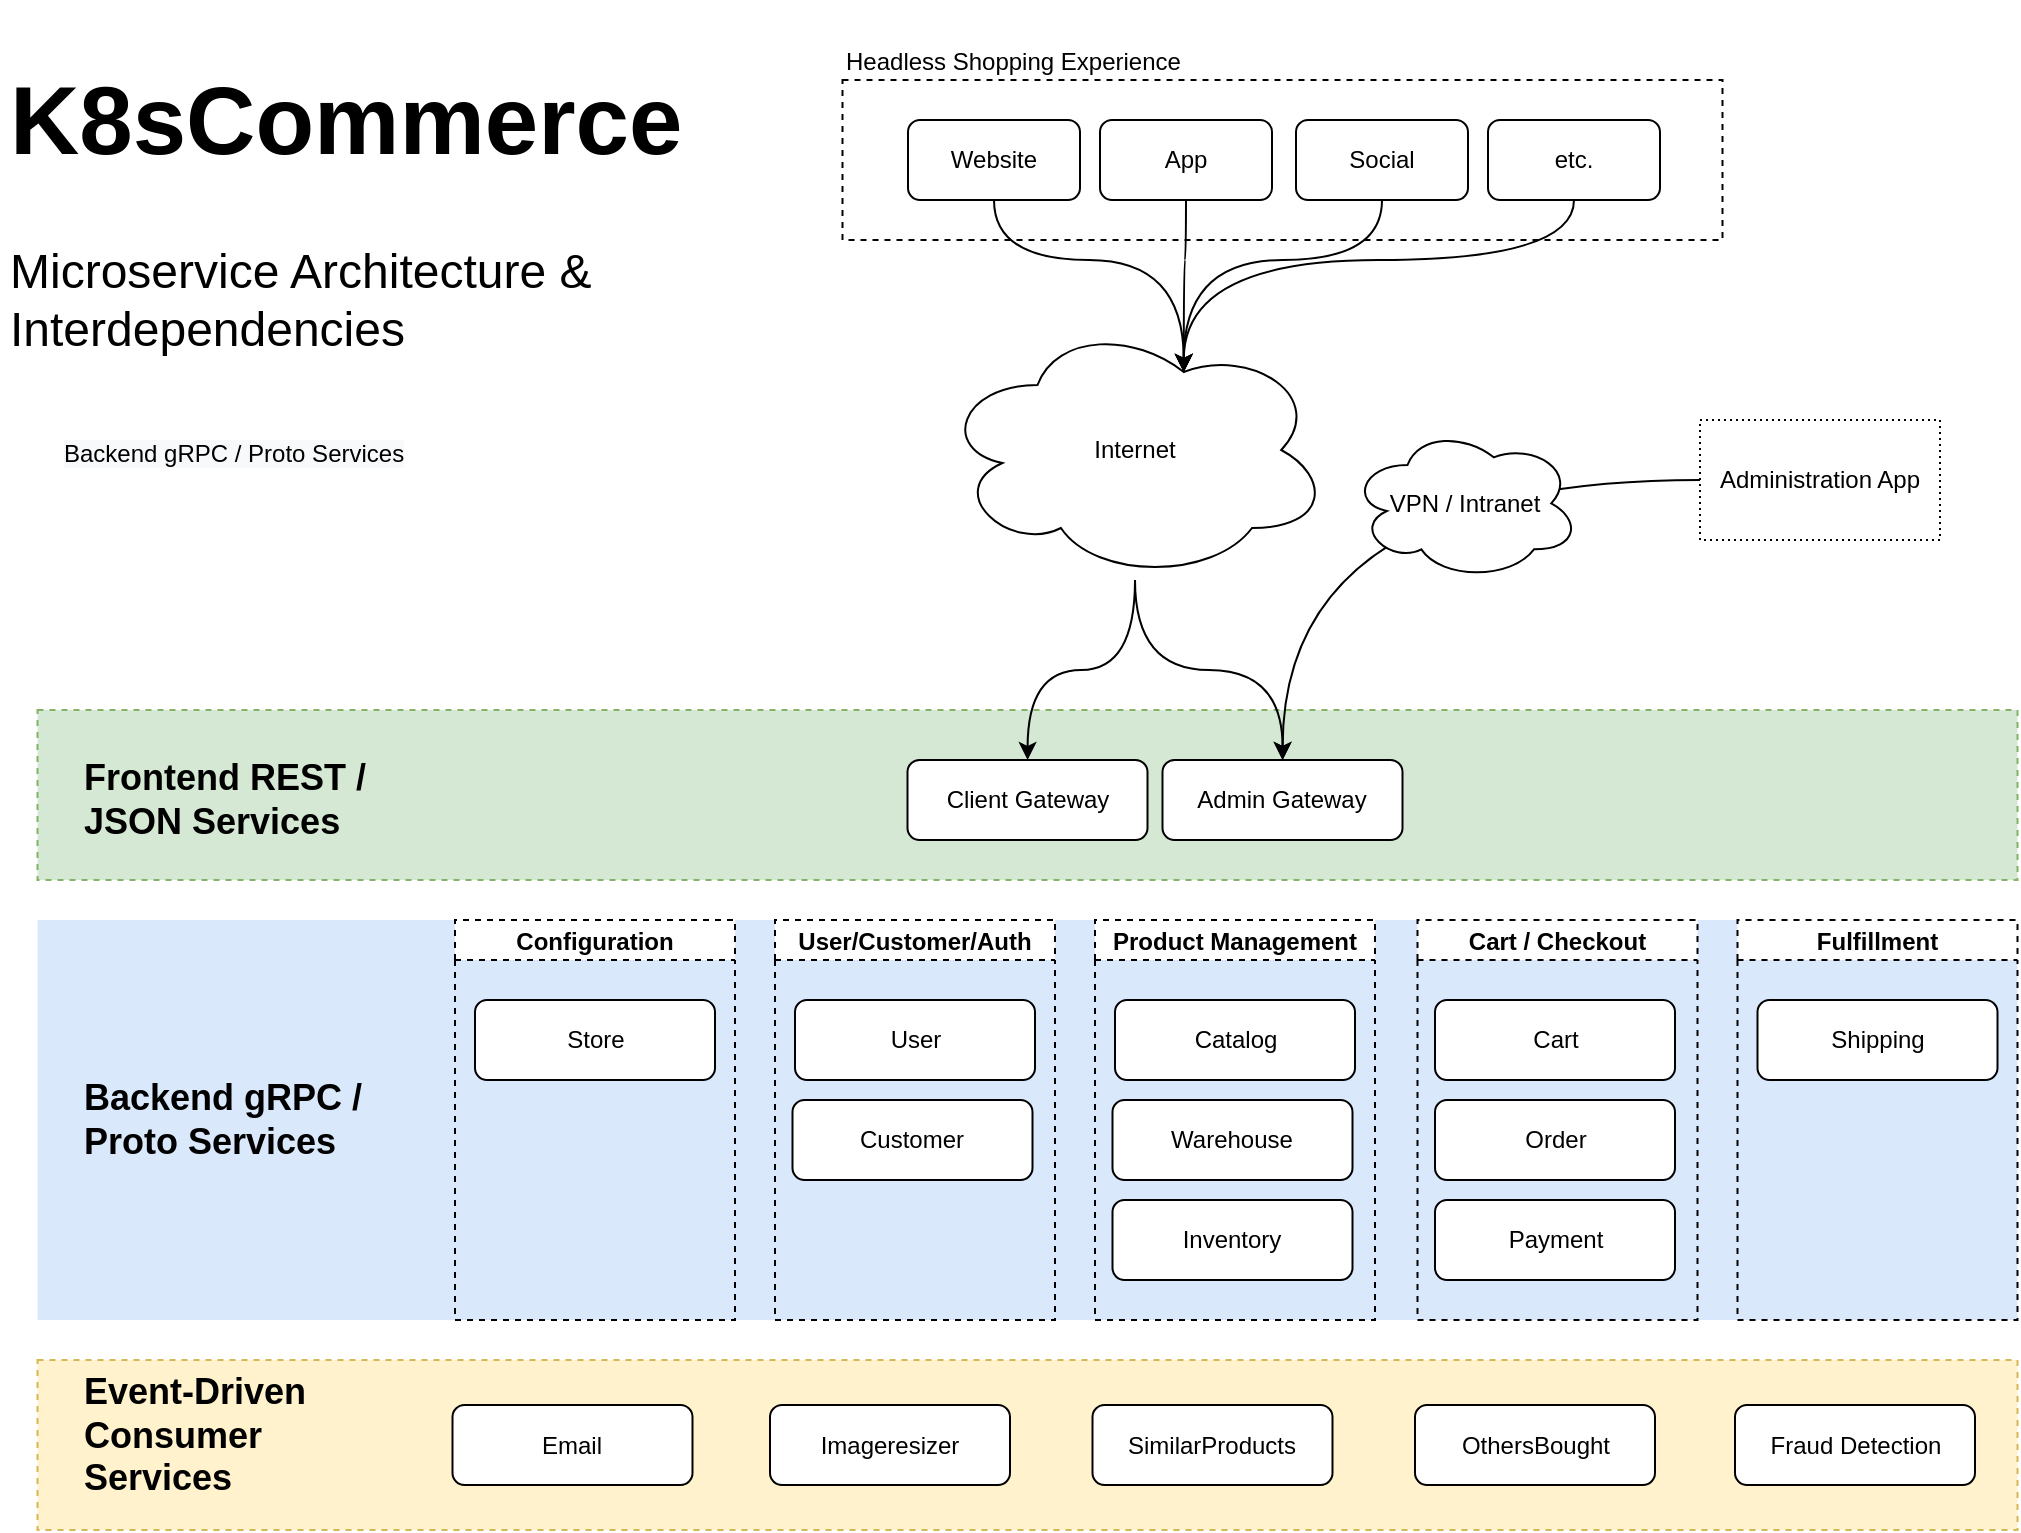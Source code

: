 <mxfile version="16.6.4" type="device"><diagram id="n2PtTuMPgU5_ytIdfK2R" name="Page-1"><mxGraphModel dx="1554" dy="973" grid="1" gridSize="10" guides="1" tooltips="1" connect="1" arrows="1" fold="1" page="1" pageScale="1" pageWidth="1100" pageHeight="850" math="0" shadow="0"><root><mxCell id="0"/><mxCell id="1" parent="0"/><mxCell id="ToqElmNW3oI_LHZmRbty-29" value="" style="whiteSpace=wrap;html=1;rounded=0;dashed=1;fontSize=12;fillColor=#fff2cc;align=left;labelPosition=center;verticalLabelPosition=top;verticalAlign=bottom;textDirection=ltr;horizontal=1;strokeColor=#d6b656;" vertex="1" parent="1"><mxGeometry x="48.75" y="680" width="990" height="85" as="geometry"/></mxCell><mxCell id="ToqElmNW3oI_LHZmRbty-18" value="" style="whiteSpace=wrap;html=1;rounded=0;dashed=1;fontSize=12;fillColor=#dae8fc;align=left;labelPosition=center;verticalLabelPosition=top;verticalAlign=bottom;textDirection=ltr;horizontal=1;strokeColor=none;collapsible=0;" vertex="1" parent="1"><mxGeometry x="48.75" y="460" width="990" height="200" as="geometry"/></mxCell><mxCell id="ToqElmNW3oI_LHZmRbty-15" value="" style="whiteSpace=wrap;html=1;rounded=0;dashed=1;fontSize=12;fillColor=#d5e8d4;align=left;labelPosition=center;verticalLabelPosition=top;verticalAlign=bottom;textDirection=ltr;horizontal=1;strokeColor=#82b366;" vertex="1" parent="1"><mxGeometry x="48.75" y="355" width="990" height="85" as="geometry"/></mxCell><mxCell id="LZaPYS1wsYShbYbUkvOJ-94" value="&lt;span style=&quot;&quot;&gt;Headless Shopping Experience&lt;/span&gt;" style="whiteSpace=wrap;html=1;rounded=0;dashed=1;fontSize=12;fillColor=none;align=left;labelPosition=center;verticalLabelPosition=top;verticalAlign=bottom;textDirection=ltr;horizontal=1;" parent="1" vertex="1"><mxGeometry x="451.25" y="40" width="440" height="80" as="geometry"/></mxCell><mxCell id="LZaPYS1wsYShbYbUkvOJ-1" value="Client Gateway" style="rounded=1;whiteSpace=wrap;html=1;" parent="1" vertex="1"><mxGeometry x="483.75" y="380" width="120" height="40" as="geometry"/></mxCell><mxCell id="LZaPYS1wsYShbYbUkvOJ-4" style="edgeStyle=orthogonalEdgeStyle;orthogonalLoop=1;jettySize=auto;html=1;rounded=1;curved=1;" parent="1" source="LZaPYS1wsYShbYbUkvOJ-2" target="LZaPYS1wsYShbYbUkvOJ-1" edge="1"><mxGeometry relative="1" as="geometry"/></mxCell><mxCell id="LZaPYS1wsYShbYbUkvOJ-5" style="edgeStyle=orthogonalEdgeStyle;orthogonalLoop=1;jettySize=auto;html=1;rounded=1;curved=1;" parent="1" source="LZaPYS1wsYShbYbUkvOJ-2" target="LZaPYS1wsYShbYbUkvOJ-3" edge="1"><mxGeometry relative="1" as="geometry"><mxPoint x="855" y="360" as="targetPoint"/></mxGeometry></mxCell><mxCell id="LZaPYS1wsYShbYbUkvOJ-2" value="Internet" style="ellipse;shape=cloud;whiteSpace=wrap;html=1;rounded=1;" parent="1" vertex="1"><mxGeometry x="500" y="160" width="195" height="130" as="geometry"/></mxCell><mxCell id="LZaPYS1wsYShbYbUkvOJ-3" value="Admin Gateway" style="rounded=1;whiteSpace=wrap;html=1;" parent="1" vertex="1"><mxGeometry x="611.25" y="380" width="120" height="40" as="geometry"/></mxCell><mxCell id="LZaPYS1wsYShbYbUkvOJ-70" value="&lt;h1&gt;K8sCommerce&lt;/h1&gt;&lt;p&gt;Microservice Architecture &amp;amp; Interdependencies&lt;/p&gt;" style="text;html=1;strokeColor=none;fillColor=none;spacing=5;spacingTop=-20;whiteSpace=wrap;overflow=hidden;rounded=0;fontSize=24;" parent="1" vertex="1"><mxGeometry x="30" y="10" width="350" height="180" as="geometry"/></mxCell><mxCell id="LZaPYS1wsYShbYbUkvOJ-83" style="edgeStyle=orthogonalEdgeStyle;curved=1;rounded=1;orthogonalLoop=1;jettySize=auto;html=1;fontSize=12;entryX=0.625;entryY=0.2;entryDx=0;entryDy=0;entryPerimeter=0;" parent="1" source="LZaPYS1wsYShbYbUkvOJ-72" target="LZaPYS1wsYShbYbUkvOJ-2" edge="1"><mxGeometry relative="1" as="geometry"/></mxCell><mxCell id="LZaPYS1wsYShbYbUkvOJ-72" value="Website" style="rounded=1;whiteSpace=wrap;html=1;labelBackgroundColor=none;fontSize=12;" parent="1" vertex="1"><mxGeometry x="484" y="60" width="86" height="40" as="geometry"/></mxCell><mxCell id="LZaPYS1wsYShbYbUkvOJ-98" style="edgeStyle=orthogonalEdgeStyle;curved=1;rounded=1;orthogonalLoop=1;jettySize=auto;html=1;entryX=0.625;entryY=0.2;entryDx=0;entryDy=0;entryPerimeter=0;fontSize=12;" parent="1" source="LZaPYS1wsYShbYbUkvOJ-73" target="LZaPYS1wsYShbYbUkvOJ-2" edge="1"><mxGeometry relative="1" as="geometry"/></mxCell><mxCell id="LZaPYS1wsYShbYbUkvOJ-73" value="App" style="rounded=1;whiteSpace=wrap;html=1;labelBackgroundColor=none;fontSize=12;" parent="1" vertex="1"><mxGeometry x="580" y="60" width="86" height="40" as="geometry"/></mxCell><mxCell id="LZaPYS1wsYShbYbUkvOJ-99" style="edgeStyle=orthogonalEdgeStyle;curved=1;rounded=1;orthogonalLoop=1;jettySize=auto;html=1;entryX=0.625;entryY=0.2;entryDx=0;entryDy=0;entryPerimeter=0;fontSize=12;" parent="1" source="LZaPYS1wsYShbYbUkvOJ-74" target="LZaPYS1wsYShbYbUkvOJ-2" edge="1"><mxGeometry relative="1" as="geometry"/></mxCell><mxCell id="LZaPYS1wsYShbYbUkvOJ-74" value="Social" style="rounded=1;whiteSpace=wrap;html=1;labelBackgroundColor=none;fontSize=12;" parent="1" vertex="1"><mxGeometry x="678" y="60" width="86" height="40" as="geometry"/></mxCell><mxCell id="LZaPYS1wsYShbYbUkvOJ-88" style="edgeStyle=orthogonalEdgeStyle;curved=1;rounded=1;orthogonalLoop=1;jettySize=auto;html=1;fontSize=12;exitX=0.5;exitY=1;exitDx=0;exitDy=0;entryX=0.625;entryY=0.2;entryDx=0;entryDy=0;entryPerimeter=0;" parent="1" source="LZaPYS1wsYShbYbUkvOJ-75" target="LZaPYS1wsYShbYbUkvOJ-2" edge="1"><mxGeometry relative="1" as="geometry"/></mxCell><mxCell id="LZaPYS1wsYShbYbUkvOJ-75" value="etc." style="rounded=1;whiteSpace=wrap;html=1;labelBackgroundColor=none;fontSize=12;" parent="1" vertex="1"><mxGeometry x="774" y="60" width="86" height="40" as="geometry"/></mxCell><mxCell id="LZaPYS1wsYShbYbUkvOJ-92" style="edgeStyle=orthogonalEdgeStyle;curved=1;rounded=1;orthogonalLoop=1;jettySize=auto;html=1;fontSize=12;" parent="1" source="LZaPYS1wsYShbYbUkvOJ-91" target="LZaPYS1wsYShbYbUkvOJ-3" edge="1"><mxGeometry relative="1" as="geometry"/></mxCell><mxCell id="LZaPYS1wsYShbYbUkvOJ-91" value="Administration App" style="rounded=0;whiteSpace=wrap;html=1;dashed=1;dashPattern=1 2;labelBackgroundColor=none;fontSize=12;fillColor=none;" parent="1" vertex="1"><mxGeometry x="880" y="210" width="120" height="60" as="geometry"/></mxCell><mxCell id="LZaPYS1wsYShbYbUkvOJ-95" value="VPN / Intranet" style="ellipse;shape=cloud;whiteSpace=wrap;html=1;rounded=1;" parent="1" vertex="1"><mxGeometry x="705" y="213.33" width="115" height="76.67" as="geometry"/></mxCell><mxCell id="LZaPYS1wsYShbYbUkvOJ-16" value="Store" style="rounded=1;whiteSpace=wrap;html=1;" parent="1" vertex="1"><mxGeometry x="267.5" y="500" width="120" height="40" as="geometry"/></mxCell><mxCell id="LZaPYS1wsYShbYbUkvOJ-7" value="Catalog" style="rounded=1;whiteSpace=wrap;html=1;" parent="1" vertex="1"><mxGeometry x="587.5" y="500" width="120" height="40" as="geometry"/></mxCell><mxCell id="LZaPYS1wsYShbYbUkvOJ-18" value="Warehouse" style="rounded=1;whiteSpace=wrap;html=1;" parent="1" vertex="1"><mxGeometry x="586.25" y="550" width="120" height="40" as="geometry"/></mxCell><mxCell id="LZaPYS1wsYShbYbUkvOJ-17" value="User" style="rounded=1;whiteSpace=wrap;html=1;" parent="1" vertex="1"><mxGeometry x="427.5" y="500" width="120" height="40" as="geometry"/></mxCell><mxCell id="LZaPYS1wsYShbYbUkvOJ-10" value="Customer" style="rounded=1;whiteSpace=wrap;html=1;" parent="1" vertex="1"><mxGeometry x="426.25" y="550" width="120" height="40" as="geometry"/></mxCell><mxCell id="LZaPYS1wsYShbYbUkvOJ-11" value="Inventory" style="rounded=1;whiteSpace=wrap;html=1;" parent="1" vertex="1"><mxGeometry x="586.25" y="600" width="120" height="40" as="geometry"/></mxCell><mxCell id="ToqElmNW3oI_LHZmRbty-13" value="&lt;meta charset=&quot;utf-8&quot;&gt;&lt;span style=&quot;color: rgb(0, 0, 0); font-family: helvetica; font-size: 12px; font-style: normal; font-weight: 400; letter-spacing: normal; text-indent: 0px; text-transform: none; word-spacing: 0px; background-color: rgb(248, 249, 250); display: inline; float: none;&quot;&gt;Backend gRPC / Proto Services&lt;/span&gt;" style="text;whiteSpace=wrap;html=1;align=left;" vertex="1" parent="1"><mxGeometry x="60" y="213.33" width="200" height="30" as="geometry"/></mxCell><mxCell id="ToqElmNW3oI_LHZmRbty-17" value="&lt;h2&gt;Frontend REST / JSON Services&lt;/h2&gt;" style="text;html=1;strokeColor=none;fillColor=none;align=left;verticalAlign=middle;whiteSpace=wrap;rounded=0;dashed=1;" vertex="1" parent="1"><mxGeometry x="70" y="385" width="150" height="30" as="geometry"/></mxCell><mxCell id="ToqElmNW3oI_LHZmRbty-19" value="Configuration" style="swimlane;startSize=20;rounded=0;dashed=1;expand=1;deletable=1;collapsible=0;swimlaneBody=1;horizontal=1;swimlaneHead=1;" vertex="1" parent="1"><mxGeometry x="257.5" y="460" width="140" height="200" as="geometry"/></mxCell><mxCell id="ToqElmNW3oI_LHZmRbty-20" value="User/Customer/Auth" style="swimlane;startSize=20;rounded=0;dashed=1;collapsible=0;" vertex="1" parent="1"><mxGeometry x="417.5" y="460" width="140" height="200" as="geometry"/></mxCell><mxCell id="ToqElmNW3oI_LHZmRbty-21" value="Product Management" style="swimlane;startSize=20;rounded=0;dashed=1;collapsible=0;" vertex="1" parent="1"><mxGeometry x="577.5" y="460" width="140" height="200" as="geometry"/></mxCell><mxCell id="ToqElmNW3oI_LHZmRbty-22" value="Cart / Checkout" style="swimlane;startSize=20;rounded=0;dashed=1;collapsible=0;" vertex="1" parent="1"><mxGeometry x="738.75" y="460" width="140" height="200" as="geometry"/></mxCell><mxCell id="LZaPYS1wsYShbYbUkvOJ-8" value="Cart" style="rounded=1;whiteSpace=wrap;html=1;" parent="ToqElmNW3oI_LHZmRbty-22" vertex="1"><mxGeometry x="8.75" y="40" width="120" height="40" as="geometry"/></mxCell><mxCell id="LZaPYS1wsYShbYbUkvOJ-63" value="Order" style="rounded=1;whiteSpace=wrap;html=1;" parent="ToqElmNW3oI_LHZmRbty-22" vertex="1"><mxGeometry x="8.75" y="90" width="120" height="40" as="geometry"/></mxCell><mxCell id="LZaPYS1wsYShbYbUkvOJ-13" value="Payment" style="rounded=1;whiteSpace=wrap;html=1;" parent="ToqElmNW3oI_LHZmRbty-22" vertex="1"><mxGeometry x="8.75" y="140" width="120" height="40" as="geometry"/></mxCell><mxCell id="ToqElmNW3oI_LHZmRbty-23" value="Fulfillment" style="swimlane;startSize=20;rounded=0;dashed=1;collapsible=0;" vertex="1" parent="1"><mxGeometry x="898.75" y="460" width="140" height="200" as="geometry"/></mxCell><mxCell id="LZaPYS1wsYShbYbUkvOJ-14" value="Shipping" style="rounded=1;whiteSpace=wrap;html=1;" parent="ToqElmNW3oI_LHZmRbty-23" vertex="1"><mxGeometry x="10" y="40" width="120" height="40" as="geometry"/></mxCell><mxCell id="ToqElmNW3oI_LHZmRbty-27" value="&lt;h2&gt;Backend gRPC / Proto Services&lt;/h2&gt;" style="text;html=1;strokeColor=none;fillColor=none;align=left;verticalAlign=middle;whiteSpace=wrap;rounded=0;dashed=1;" vertex="1" parent="1"><mxGeometry x="70" y="545" width="150" height="30" as="geometry"/></mxCell><mxCell id="ToqElmNW3oI_LHZmRbty-3" value="Email" style="rounded=1;whiteSpace=wrap;html=1;" vertex="1" parent="1"><mxGeometry x="256.25" y="702.5" width="120" height="40" as="geometry"/></mxCell><mxCell id="ToqElmNW3oI_LHZmRbty-2" value="Imageresizer" style="rounded=1;whiteSpace=wrap;html=1;" vertex="1" parent="1"><mxGeometry x="415" y="702.5" width="120" height="40" as="geometry"/></mxCell><mxCell id="LZaPYS1wsYShbYbUkvOJ-15" value="SimilarProducts" style="rounded=1;whiteSpace=wrap;html=1;" parent="1" vertex="1"><mxGeometry x="576.25" y="702.5" width="120" height="40" as="geometry"/></mxCell><mxCell id="LZaPYS1wsYShbYbUkvOJ-12" value="OthersBought" style="rounded=1;whiteSpace=wrap;html=1;" parent="1" vertex="1"><mxGeometry x="737.5" y="702.5" width="120" height="40" as="geometry"/></mxCell><mxCell id="ToqElmNW3oI_LHZmRbty-5" value="Fraud Detection" style="rounded=1;whiteSpace=wrap;html=1;" vertex="1" parent="1"><mxGeometry x="897.5" y="702.5" width="120" height="40" as="geometry"/></mxCell><mxCell id="ToqElmNW3oI_LHZmRbty-30" value="&lt;h2&gt;Event-Driven Consumer Services&lt;/h2&gt;" style="text;html=1;strokeColor=none;fillColor=none;align=left;verticalAlign=middle;whiteSpace=wrap;rounded=0;dashed=1;" vertex="1" parent="1"><mxGeometry x="70" y="702.5" width="150" height="30" as="geometry"/></mxCell></root></mxGraphModel></diagram></mxfile>